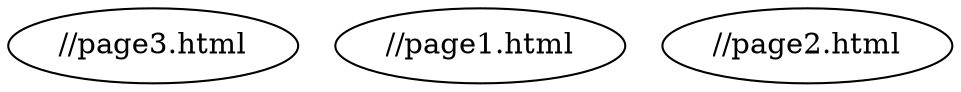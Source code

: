 digraph {
node0 [label="//page3.html"];
node1 [label="//page1.html"];
node2 [label="//page2.html"];
}
